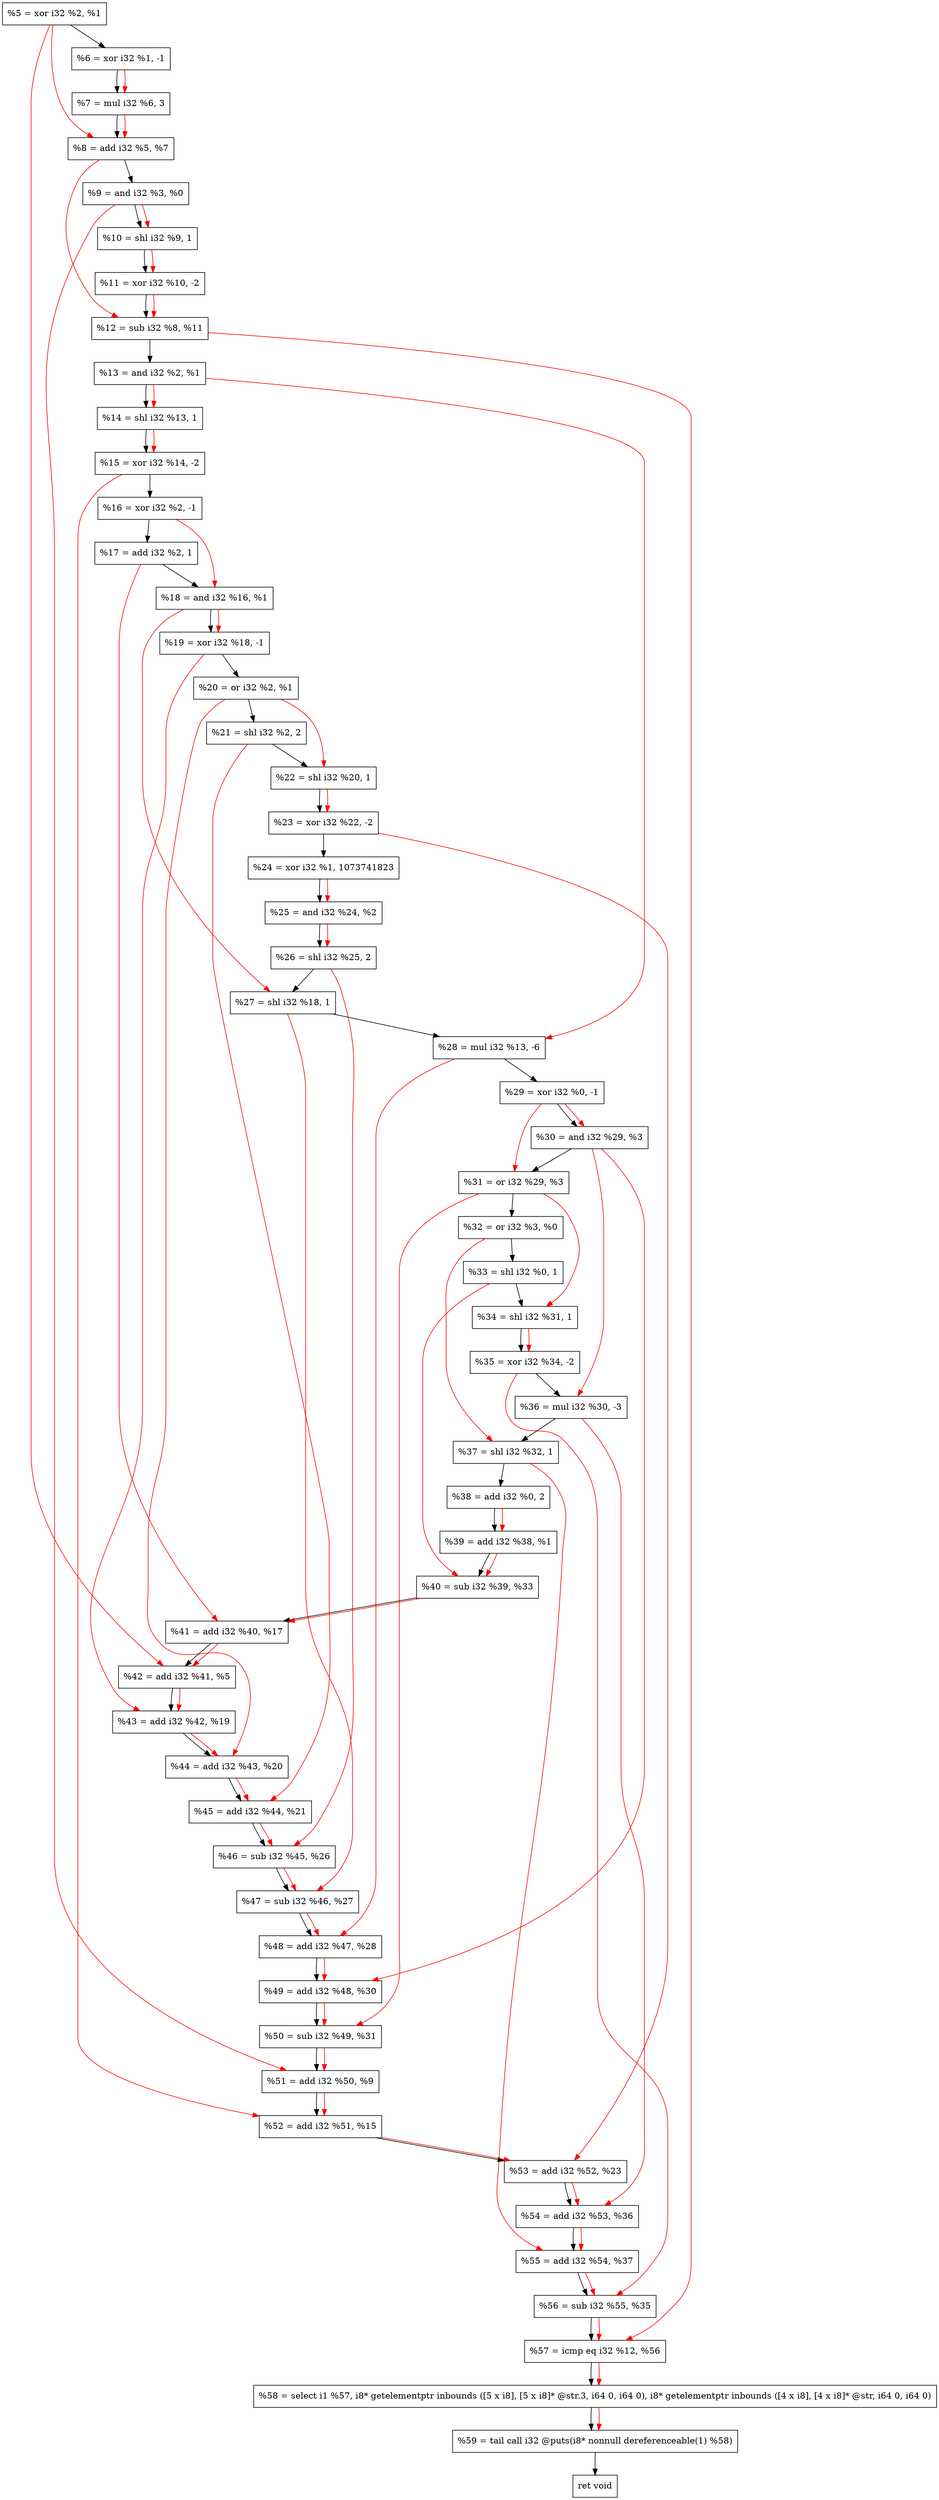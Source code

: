 digraph "DFG for'crackme' function" {
	Node0x16b67d0[shape=record, label="  %5 = xor i32 %2, %1"];
	Node0x16b6e50[shape=record, label="  %6 = xor i32 %1, -1"];
	Node0x16b6ef0[shape=record, label="  %7 = mul i32 %6, 3"];
	Node0x16b6f60[shape=record, label="  %8 = add i32 %5, %7"];
	Node0x16b6fd0[shape=record, label="  %9 = and i32 %3, %0"];
	Node0x16b7070[shape=record, label="  %10 = shl i32 %9, 1"];
	Node0x16b7110[shape=record, label="  %11 = xor i32 %10, -2"];
	Node0x16b7180[shape=record, label="  %12 = sub i32 %8, %11"];
	Node0x16b71f0[shape=record, label="  %13 = and i32 %2, %1"];
	Node0x16b7260[shape=record, label="  %14 = shl i32 %13, 1"];
	Node0x16b72d0[shape=record, label="  %15 = xor i32 %14, -2"];
	Node0x16b7340[shape=record, label="  %16 = xor i32 %2, -1"];
	Node0x16b73b0[shape=record, label="  %17 = add i32 %2, 1"];
	Node0x16b7420[shape=record, label="  %18 = and i32 %16, %1"];
	Node0x16b7490[shape=record, label="  %19 = xor i32 %18, -1"];
	Node0x16b7500[shape=record, label="  %20 = or i32 %2, %1"];
	Node0x16b75a0[shape=record, label="  %21 = shl i32 %2, 2"];
	Node0x16b7610[shape=record, label="  %22 = shl i32 %20, 1"];
	Node0x16b7680[shape=record, label="  %23 = xor i32 %22, -2"];
	Node0x16b7720[shape=record, label="  %24 = xor i32 %1, 1073741823"];
	Node0x16b7790[shape=record, label="  %25 = and i32 %24, %2"];
	Node0x16b7800[shape=record, label="  %26 = shl i32 %25, 2"];
	Node0x16b7870[shape=record, label="  %27 = shl i32 %18, 1"];
	Node0x16b7910[shape=record, label="  %28 = mul i32 %13, -6"];
	Node0x16b7980[shape=record, label="  %29 = xor i32 %0, -1"];
	Node0x16b79f0[shape=record, label="  %30 = and i32 %29, %3"];
	Node0x16b7a60[shape=record, label="  %31 = or i32 %29, %3"];
	Node0x16b7ad0[shape=record, label="  %32 = or i32 %3, %0"];
	Node0x16b7d50[shape=record, label="  %33 = shl i32 %0, 1"];
	Node0x16b7dc0[shape=record, label="  %34 = shl i32 %31, 1"];
	Node0x16b7e30[shape=record, label="  %35 = xor i32 %34, -2"];
	Node0x16b7ed0[shape=record, label="  %36 = mul i32 %30, -3"];
	Node0x16b7f40[shape=record, label="  %37 = shl i32 %32, 1"];
	Node0x16b7fb0[shape=record, label="  %38 = add i32 %0, 2"];
	Node0x16b8020[shape=record, label="  %39 = add i32 %38, %1"];
	Node0x16b8090[shape=record, label="  %40 = sub i32 %39, %33"];
	Node0x16b8100[shape=record, label="  %41 = add i32 %40, %17"];
	Node0x16b8170[shape=record, label="  %42 = add i32 %41, %5"];
	Node0x16b81e0[shape=record, label="  %43 = add i32 %42, %19"];
	Node0x16b8250[shape=record, label="  %44 = add i32 %43, %20"];
	Node0x16b82c0[shape=record, label="  %45 = add i32 %44, %21"];
	Node0x16b8330[shape=record, label="  %46 = sub i32 %45, %26"];
	Node0x16b83a0[shape=record, label="  %47 = sub i32 %46, %27"];
	Node0x16b8410[shape=record, label="  %48 = add i32 %47, %28"];
	Node0x16b8480[shape=record, label="  %49 = add i32 %48, %30"];
	Node0x16b84f0[shape=record, label="  %50 = sub i32 %49, %31"];
	Node0x16b8560[shape=record, label="  %51 = add i32 %50, %9"];
	Node0x16b85d0[shape=record, label="  %52 = add i32 %51, %15"];
	Node0x16b8640[shape=record, label="  %53 = add i32 %52, %23"];
	Node0x16b86b0[shape=record, label="  %54 = add i32 %53, %36"];
	Node0x16b8720[shape=record, label="  %55 = add i32 %54, %37"];
	Node0x16b8790[shape=record, label="  %56 = sub i32 %55, %35"];
	Node0x16b8800[shape=record, label="  %57 = icmp eq i32 %12, %56"];
	Node0x1657268[shape=record, label="  %58 = select i1 %57, i8* getelementptr inbounds ([5 x i8], [5 x i8]* @str.3, i64 0, i64 0), i8* getelementptr inbounds ([4 x i8], [4 x i8]* @str, i64 0, i64 0)"];
	Node0x16b8ca0[shape=record, label="  %59 = tail call i32 @puts(i8* nonnull dereferenceable(1) %58)"];
	Node0x16b8cf0[shape=record, label="  ret void"];
	Node0x16b67d0 -> Node0x16b6e50;
	Node0x16b6e50 -> Node0x16b6ef0;
	Node0x16b6ef0 -> Node0x16b6f60;
	Node0x16b6f60 -> Node0x16b6fd0;
	Node0x16b6fd0 -> Node0x16b7070;
	Node0x16b7070 -> Node0x16b7110;
	Node0x16b7110 -> Node0x16b7180;
	Node0x16b7180 -> Node0x16b71f0;
	Node0x16b71f0 -> Node0x16b7260;
	Node0x16b7260 -> Node0x16b72d0;
	Node0x16b72d0 -> Node0x16b7340;
	Node0x16b7340 -> Node0x16b73b0;
	Node0x16b73b0 -> Node0x16b7420;
	Node0x16b7420 -> Node0x16b7490;
	Node0x16b7490 -> Node0x16b7500;
	Node0x16b7500 -> Node0x16b75a0;
	Node0x16b75a0 -> Node0x16b7610;
	Node0x16b7610 -> Node0x16b7680;
	Node0x16b7680 -> Node0x16b7720;
	Node0x16b7720 -> Node0x16b7790;
	Node0x16b7790 -> Node0x16b7800;
	Node0x16b7800 -> Node0x16b7870;
	Node0x16b7870 -> Node0x16b7910;
	Node0x16b7910 -> Node0x16b7980;
	Node0x16b7980 -> Node0x16b79f0;
	Node0x16b79f0 -> Node0x16b7a60;
	Node0x16b7a60 -> Node0x16b7ad0;
	Node0x16b7ad0 -> Node0x16b7d50;
	Node0x16b7d50 -> Node0x16b7dc0;
	Node0x16b7dc0 -> Node0x16b7e30;
	Node0x16b7e30 -> Node0x16b7ed0;
	Node0x16b7ed0 -> Node0x16b7f40;
	Node0x16b7f40 -> Node0x16b7fb0;
	Node0x16b7fb0 -> Node0x16b8020;
	Node0x16b8020 -> Node0x16b8090;
	Node0x16b8090 -> Node0x16b8100;
	Node0x16b8100 -> Node0x16b8170;
	Node0x16b8170 -> Node0x16b81e0;
	Node0x16b81e0 -> Node0x16b8250;
	Node0x16b8250 -> Node0x16b82c0;
	Node0x16b82c0 -> Node0x16b8330;
	Node0x16b8330 -> Node0x16b83a0;
	Node0x16b83a0 -> Node0x16b8410;
	Node0x16b8410 -> Node0x16b8480;
	Node0x16b8480 -> Node0x16b84f0;
	Node0x16b84f0 -> Node0x16b8560;
	Node0x16b8560 -> Node0x16b85d0;
	Node0x16b85d0 -> Node0x16b8640;
	Node0x16b8640 -> Node0x16b86b0;
	Node0x16b86b0 -> Node0x16b8720;
	Node0x16b8720 -> Node0x16b8790;
	Node0x16b8790 -> Node0x16b8800;
	Node0x16b8800 -> Node0x1657268;
	Node0x1657268 -> Node0x16b8ca0;
	Node0x16b8ca0 -> Node0x16b8cf0;
edge [color=red]
	Node0x16b6e50 -> Node0x16b6ef0;
	Node0x16b67d0 -> Node0x16b6f60;
	Node0x16b6ef0 -> Node0x16b6f60;
	Node0x16b6fd0 -> Node0x16b7070;
	Node0x16b7070 -> Node0x16b7110;
	Node0x16b6f60 -> Node0x16b7180;
	Node0x16b7110 -> Node0x16b7180;
	Node0x16b71f0 -> Node0x16b7260;
	Node0x16b7260 -> Node0x16b72d0;
	Node0x16b7340 -> Node0x16b7420;
	Node0x16b7420 -> Node0x16b7490;
	Node0x16b7500 -> Node0x16b7610;
	Node0x16b7610 -> Node0x16b7680;
	Node0x16b7720 -> Node0x16b7790;
	Node0x16b7790 -> Node0x16b7800;
	Node0x16b7420 -> Node0x16b7870;
	Node0x16b71f0 -> Node0x16b7910;
	Node0x16b7980 -> Node0x16b79f0;
	Node0x16b7980 -> Node0x16b7a60;
	Node0x16b7a60 -> Node0x16b7dc0;
	Node0x16b7dc0 -> Node0x16b7e30;
	Node0x16b79f0 -> Node0x16b7ed0;
	Node0x16b7ad0 -> Node0x16b7f40;
	Node0x16b7fb0 -> Node0x16b8020;
	Node0x16b8020 -> Node0x16b8090;
	Node0x16b7d50 -> Node0x16b8090;
	Node0x16b8090 -> Node0x16b8100;
	Node0x16b73b0 -> Node0x16b8100;
	Node0x16b8100 -> Node0x16b8170;
	Node0x16b67d0 -> Node0x16b8170;
	Node0x16b8170 -> Node0x16b81e0;
	Node0x16b7490 -> Node0x16b81e0;
	Node0x16b81e0 -> Node0x16b8250;
	Node0x16b7500 -> Node0x16b8250;
	Node0x16b8250 -> Node0x16b82c0;
	Node0x16b75a0 -> Node0x16b82c0;
	Node0x16b82c0 -> Node0x16b8330;
	Node0x16b7800 -> Node0x16b8330;
	Node0x16b8330 -> Node0x16b83a0;
	Node0x16b7870 -> Node0x16b83a0;
	Node0x16b83a0 -> Node0x16b8410;
	Node0x16b7910 -> Node0x16b8410;
	Node0x16b8410 -> Node0x16b8480;
	Node0x16b79f0 -> Node0x16b8480;
	Node0x16b8480 -> Node0x16b84f0;
	Node0x16b7a60 -> Node0x16b84f0;
	Node0x16b84f0 -> Node0x16b8560;
	Node0x16b6fd0 -> Node0x16b8560;
	Node0x16b8560 -> Node0x16b85d0;
	Node0x16b72d0 -> Node0x16b85d0;
	Node0x16b85d0 -> Node0x16b8640;
	Node0x16b7680 -> Node0x16b8640;
	Node0x16b8640 -> Node0x16b86b0;
	Node0x16b7ed0 -> Node0x16b86b0;
	Node0x16b86b0 -> Node0x16b8720;
	Node0x16b7f40 -> Node0x16b8720;
	Node0x16b8720 -> Node0x16b8790;
	Node0x16b7e30 -> Node0x16b8790;
	Node0x16b7180 -> Node0x16b8800;
	Node0x16b8790 -> Node0x16b8800;
	Node0x16b8800 -> Node0x1657268;
	Node0x1657268 -> Node0x16b8ca0;
}
